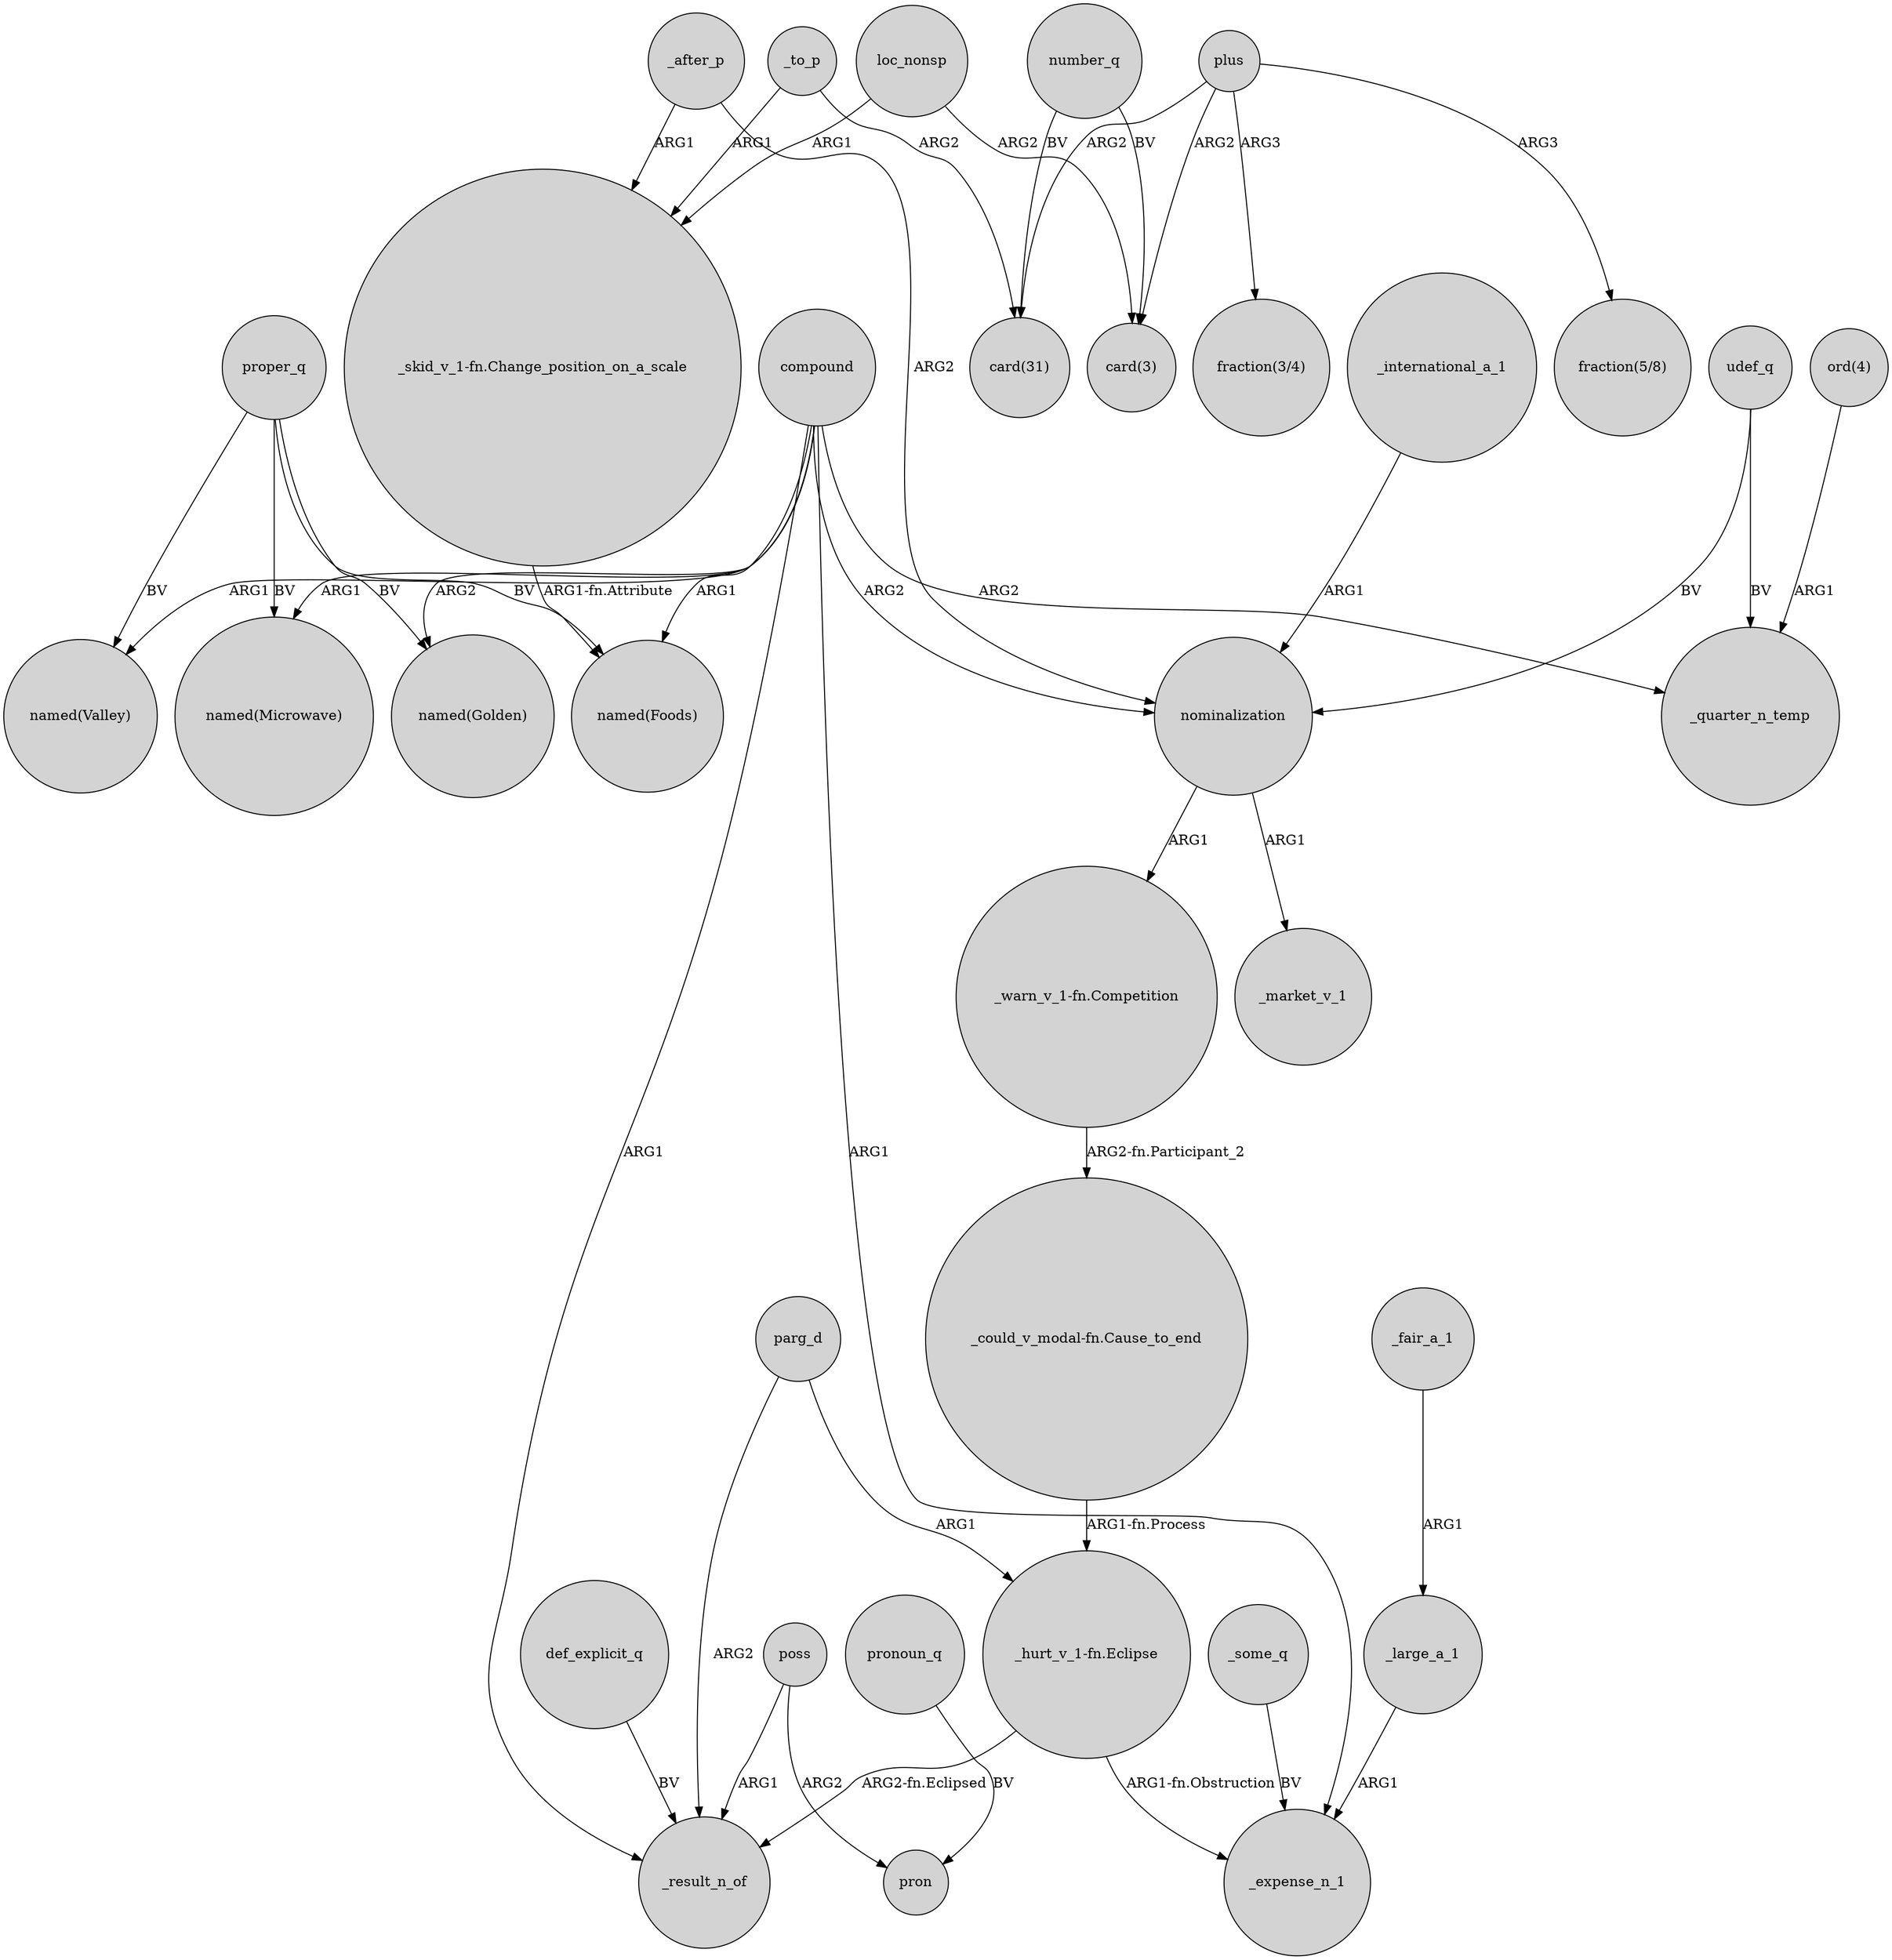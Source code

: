 digraph {
	node [shape=circle style=filled]
	proper_q -> "named(Valley)" [label=BV]
	"_warn_v_1-fn.Competition" -> "_could_v_modal-fn.Cause_to_end" [label="ARG2-fn.Participant_2"]
	compound -> "named(Foods)" [label=ARG1]
	"_skid_v_1-fn.Change_position_on_a_scale" -> "named(Foods)" [label="ARG1-fn.Attribute"]
	parg_d -> _result_n_of [label=ARG2]
	_to_p -> "_skid_v_1-fn.Change_position_on_a_scale" [label=ARG1]
	_fair_a_1 -> _large_a_1 [label=ARG1]
	nominalization -> _market_v_1 [label=ARG1]
	"_could_v_modal-fn.Cause_to_end" -> "_hurt_v_1-fn.Eclipse" [label="ARG1-fn.Process"]
	plus -> "fraction(5/8)" [label=ARG3]
	udef_q -> nominalization [label=BV]
	plus -> "card(31)" [label=ARG2]
	_after_p -> "_skid_v_1-fn.Change_position_on_a_scale" [label=ARG1]
	_to_p -> "card(31)" [label=ARG2]
	loc_nonsp -> "_skid_v_1-fn.Change_position_on_a_scale" [label=ARG1]
	"_hurt_v_1-fn.Eclipse" -> _expense_n_1 [label="ARG1-fn.Obstruction"]
	_large_a_1 -> _expense_n_1 [label=ARG1]
	compound -> nominalization [label=ARG2]
	compound -> "named(Golden)" [label=ARG2]
	pronoun_q -> pron [label=BV]
	_after_p -> nominalization [label=ARG2]
	poss -> pron [label=ARG2]
	loc_nonsp -> "card(3)" [label=ARG2]
	compound -> _quarter_n_temp [label=ARG2]
	proper_q -> "named(Microwave)" [label=BV]
	compound -> "named(Valley)" [label=ARG1]
	compound -> _expense_n_1 [label=ARG1]
	plus -> "card(3)" [label=ARG2]
	nominalization -> "_warn_v_1-fn.Competition" [label=ARG1]
	proper_q -> "named(Foods)" [label=BV]
	compound -> "named(Microwave)" [label=ARG1]
	"ord(4)" -> _quarter_n_temp [label=ARG1]
	number_q -> "card(31)" [label=BV]
	udef_q -> _quarter_n_temp [label=BV]
	parg_d -> "_hurt_v_1-fn.Eclipse" [label=ARG1]
	def_explicit_q -> _result_n_of [label=BV]
	proper_q -> "named(Golden)" [label=BV]
	"_hurt_v_1-fn.Eclipse" -> _result_n_of [label="ARG2-fn.Eclipsed"]
	plus -> "fraction(3/4)" [label=ARG3]
	_international_a_1 -> nominalization [label=ARG1]
	compound -> _result_n_of [label=ARG1]
	poss -> _result_n_of [label=ARG1]
	number_q -> "card(3)" [label=BV]
	_some_q -> _expense_n_1 [label=BV]
}
